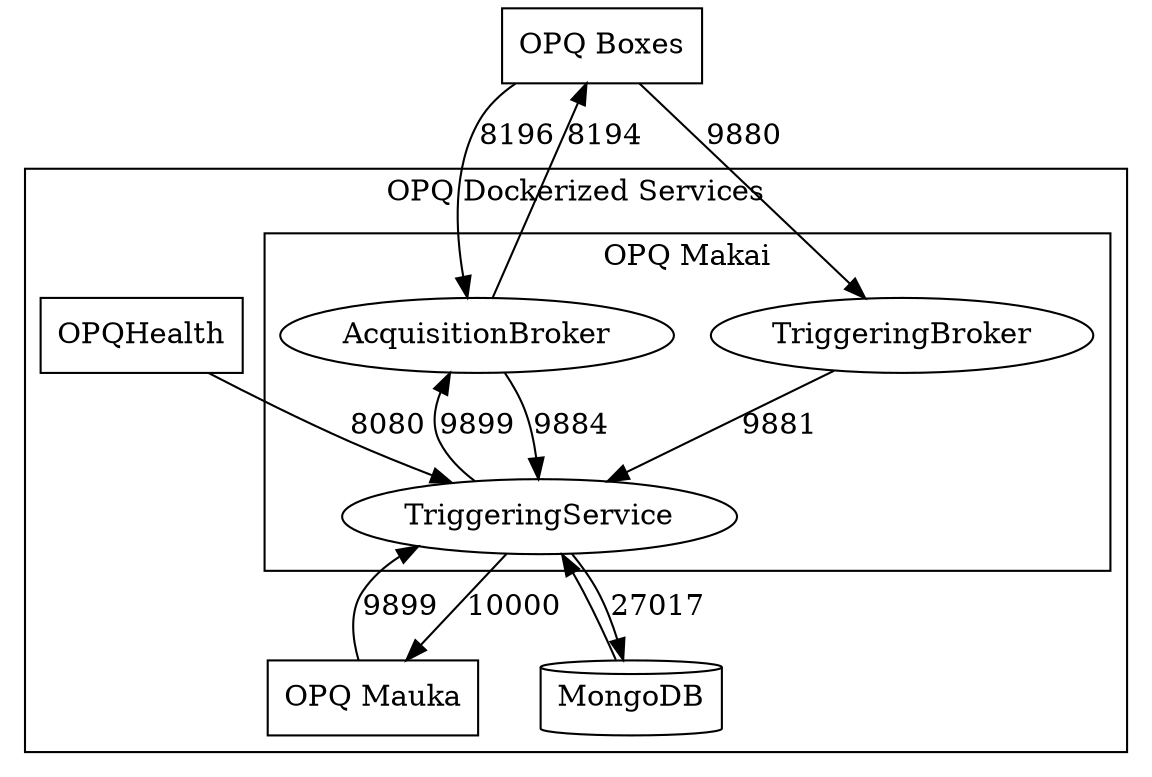 digraph makai {
    OPQBoxes[shape="box", label="OPQ Boxes"]

    subgraph cluster_opq {
        label = "OPQ Dockerized Services"
        OPQMauka[shape=box, label="OPQ Mauka"]
        MongoDB[shape=cylinder]
        OPQHealth[shape=box]

        subgraph cluster_makai {
            label = "OPQ Makai";
            AcquisitionBroker
            TriggeringBroker
            TriggeringService
        }
    }

    OPQBoxes -> AcquisitionBroker [label=8196]
    AcquisitionBroker -> OPQBoxes [label=8194]
    AcquisitionBroker -> TriggeringService [label=9884]

    TriggeringService -> OPQMauka [label=10000]

    OPQMauka -> TriggeringService [label=9899]

    TriggeringService -> MongoDB [label=27017]
    MongoDB -> TriggeringService

    TriggeringService -> AcquisitionBroker [label=9899]

    OPQBoxes -> TriggeringBroker [label=9880]
    TriggeringBroker -> TriggeringService [label=9881]

    OPQHealth -> TriggeringService [label=8080]
}